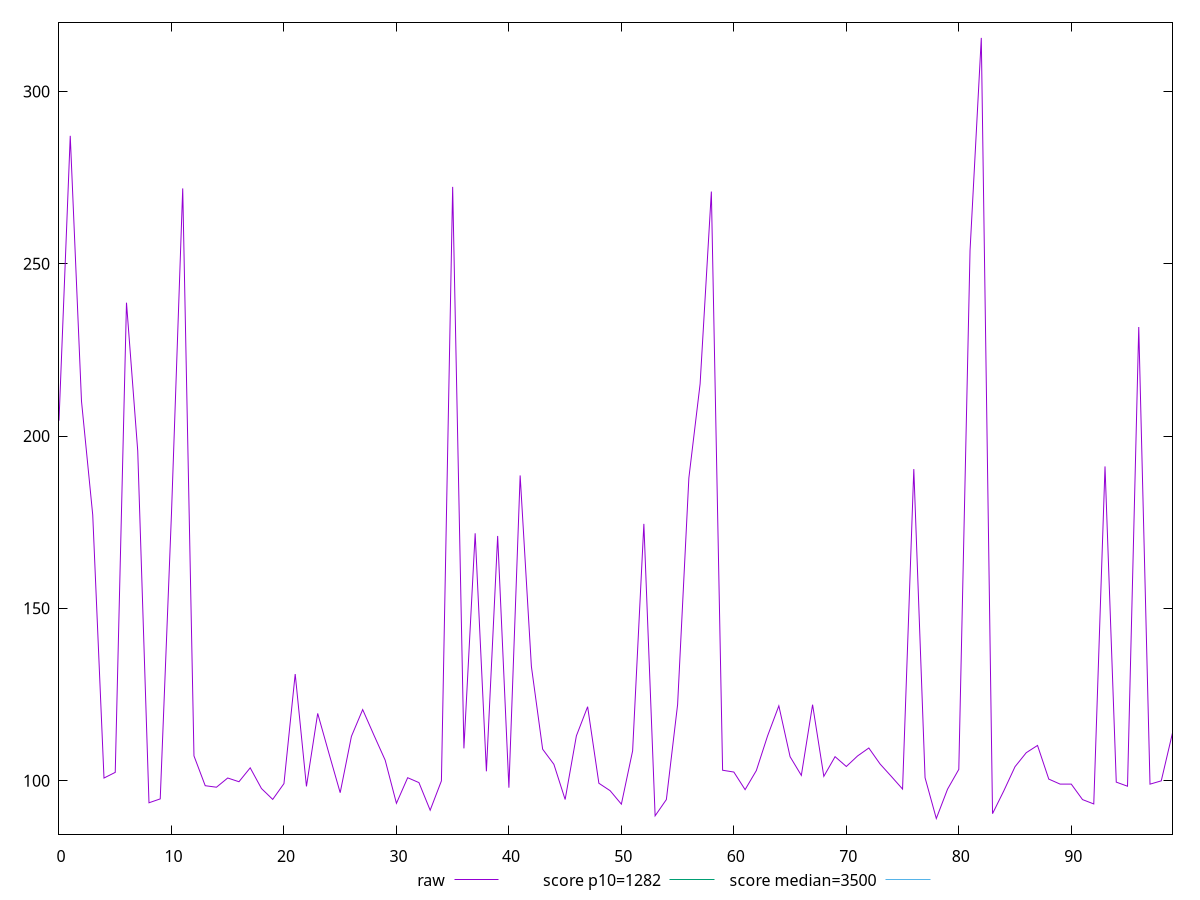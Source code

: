 reset

$raw <<EOF
0 204.47200000000007
1 287.09999999999997
2 210.108
3 177.06800000000004
4 100.76800000000003
5 102.416
6 238.69199999999998
7 195.68
8 93.59199999999998
9 94.72000000000001
10 177.528
11 271.856
12 107.196
13 98.54400000000001
14 98.10800000000003
15 100.78
16 99.69999999999999
17 103.72799999999997
18 97.73199999999999
19 94.572
20 99.152
21 130.948
22 98.348
23 119.524
24 107.924
25 96.512
26 112.86800000000002
27 120.62800000000001
28 113.21600000000002
29 105.95199999999997
30 93.43600000000002
31 100.86400000000002
32 99.44799999999998
33 91.43200000000002
34 99.94399999999999
35 272.3
36 109.36800000000001
37 171.78399999999996
38 102.71600000000001
39 171.00400000000002
40 97.97199999999998
41 188.56800000000004
42 133.14399999999995
43 109.14
44 104.75199999999998
45 94.54
46 113.008
47 121.464
48 99.256
49 97.096
50 93.19200000000001
51 108.66399999999997
52 174.52000000000004
53 89.808
54 94.524
55 122.1
56 187.81599999999992
57 215.12400000000002
58 270.932
59 103.03200000000001
60 102.50800000000001
61 97.40399999999998
62 102.94
63 113.012
64 121.71599999999997
65 106.96
66 101.536
67 122.048
68 101.26
69 106.96800000000002
70 104.12
71 107.17600000000002
72 109.48399999999998
73 104.852
74 101.24799999999996
75 97.57200000000002
76 190.41999999999996
77 100.86799999999998
78 89.024
79 97.53999999999999
80 103.27999999999999
81 253.81599999999992
82 315.516
83 90.432
84 97.04000000000002
85 104.06799999999998
86 108.13199999999998
87 110.22400000000002
88 100.46399999999997
89 99.01599999999996
90 99.00800000000004
91 94.51599999999999
92 93.25199999999998
93 191.18399999999997
94 99.584
95 98.39599999999997
96 231.64
97 98.99600000000001
98 99.95200000000003
99 113.86
EOF

set key outside below
set xrange [0:99]
set yrange [84.49416:320.04584]
set trange [84.49416:320.04584]
set terminal svg size 640, 500 enhanced background rgb 'white'
set output "report_00019_2021-02-10T18-14-37.922Z//bootup-time/samples/pages+cached+noadtech/raw/values.svg"

plot $raw title "raw" with line, \
     1282 title "score p10=1282", \
     3500 title "score median=3500"

reset
